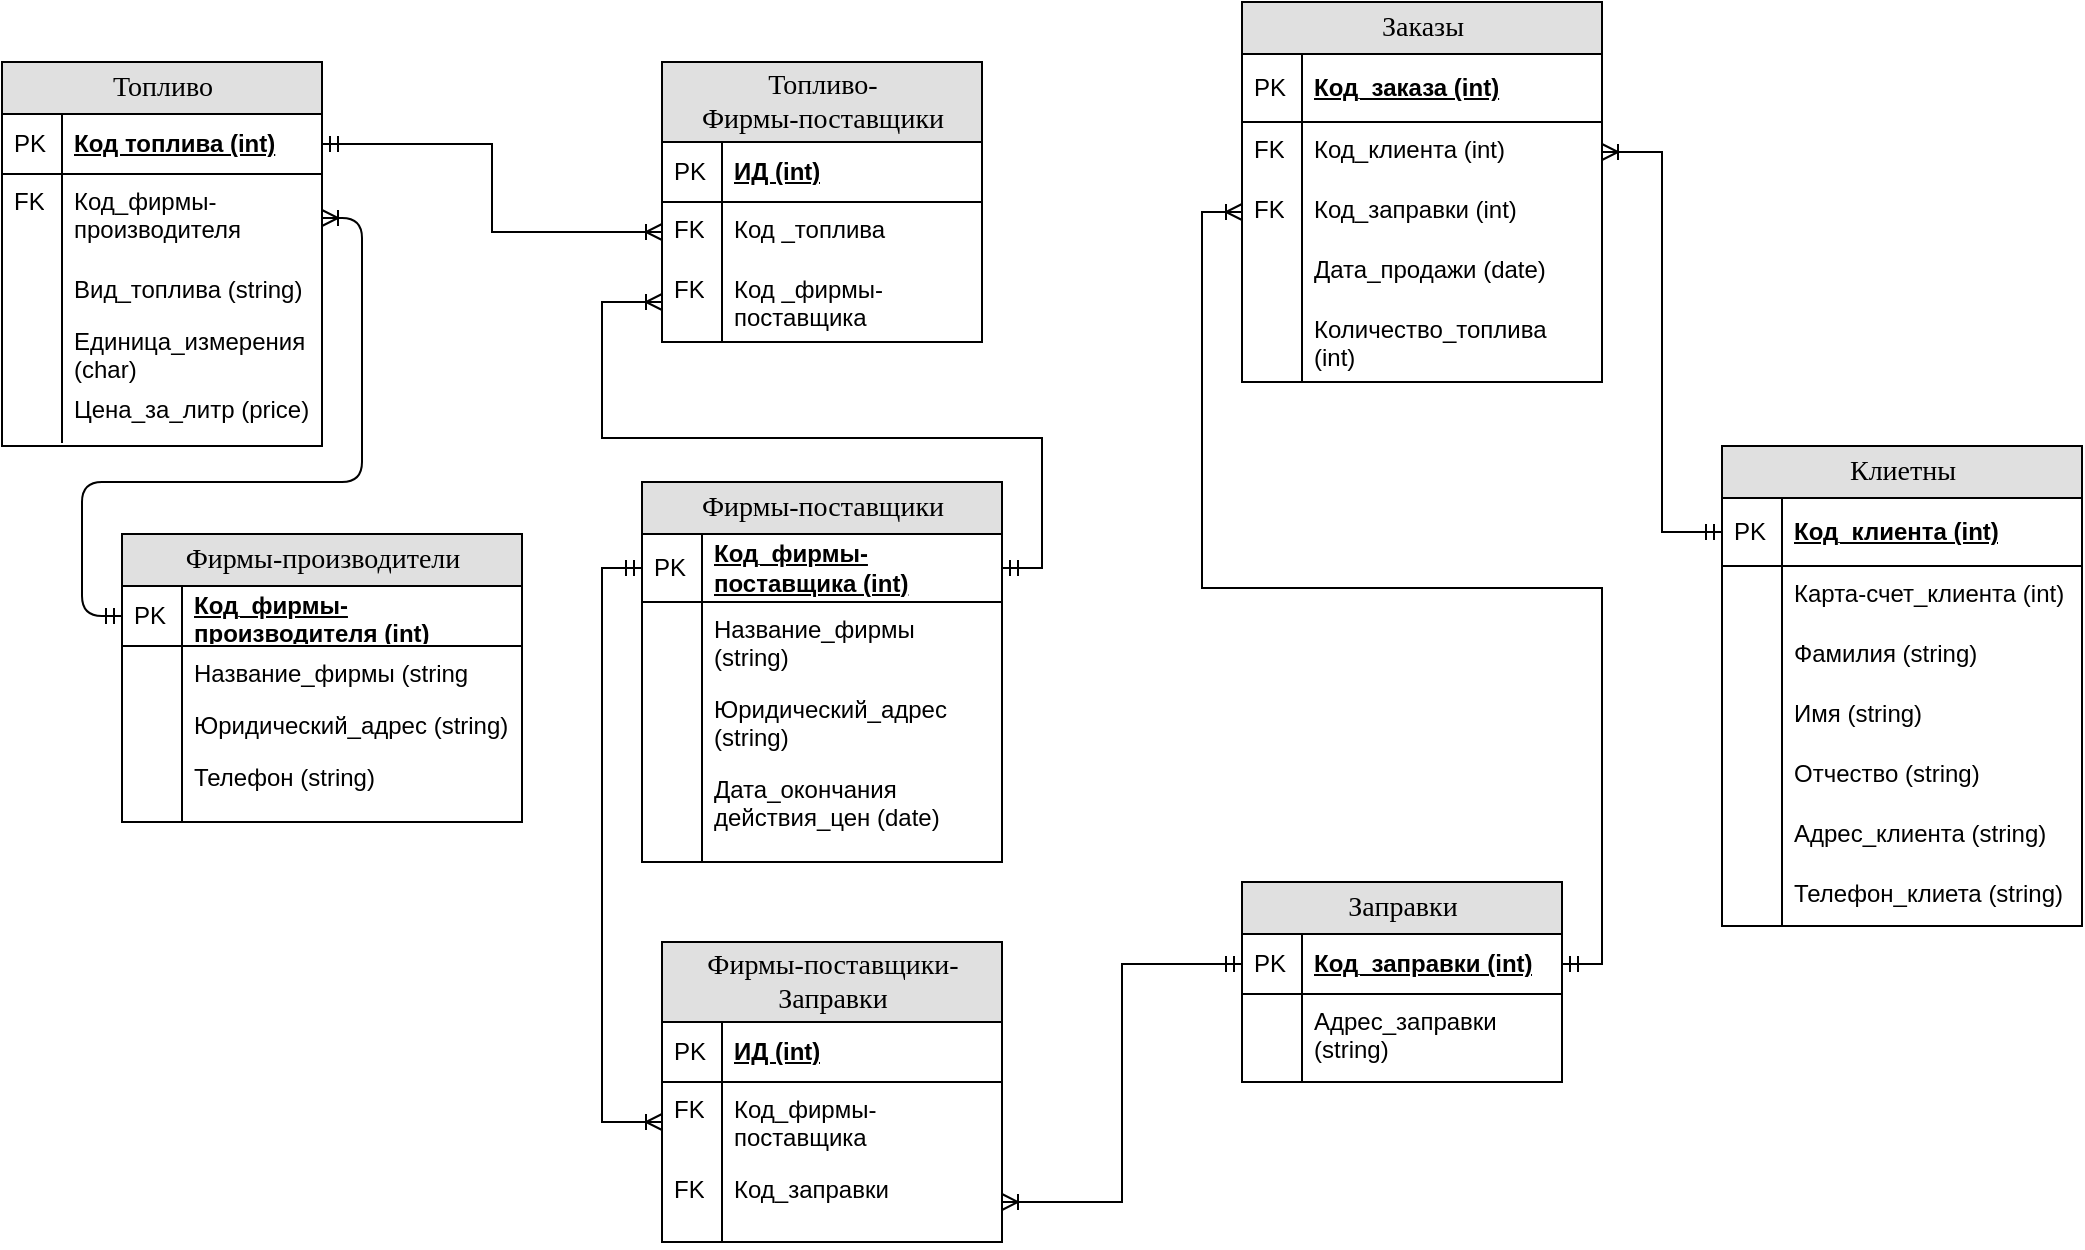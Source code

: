 <mxfile version="21.7.5" type="device">
  <diagram name="Page-1" id="e56a1550-8fbb-45ad-956c-1786394a9013">
    <mxGraphModel dx="2136" dy="614" grid="1" gridSize="10" guides="1" tooltips="1" connect="1" arrows="1" fold="1" page="1" pageScale="1" pageWidth="1100" pageHeight="850" background="none" math="0" shadow="0">
      <root>
        <mxCell id="0" />
        <mxCell id="1" parent="0" />
        <mxCell id="2e49270ec7c68f3f-8" value="Фирмы-производители" style="swimlane;html=1;fontStyle=0;childLayout=stackLayout;horizontal=1;startSize=26;fillColor=#e0e0e0;horizontalStack=0;resizeParent=1;resizeLast=0;collapsible=1;marginBottom=0;swimlaneFillColor=#ffffff;align=center;rounded=0;shadow=0;comic=0;labelBackgroundColor=none;strokeWidth=1;fontFamily=Verdana;fontSize=14;swimlaneLine=1;" parent="1" vertex="1">
          <mxGeometry x="40" y="416" width="200" height="144" as="geometry" />
        </mxCell>
        <mxCell id="2e49270ec7c68f3f-9" value="Код_фирмы-производителя (int)" style="shape=partialRectangle;top=0;left=0;right=0;bottom=1;html=1;align=left;verticalAlign=middle;fillColor=none;spacingLeft=34;spacingRight=4;whiteSpace=wrap;overflow=hidden;rotatable=0;points=[[0,0.5],[1,0.5]];portConstraint=eastwest;dropTarget=0;fontStyle=5;" parent="2e49270ec7c68f3f-8" vertex="1">
          <mxGeometry y="26" width="200" height="30" as="geometry" />
        </mxCell>
        <mxCell id="2e49270ec7c68f3f-10" value="PK" style="shape=partialRectangle;top=0;left=0;bottom=0;html=1;fillColor=none;align=left;verticalAlign=middle;spacingLeft=4;spacingRight=4;whiteSpace=wrap;overflow=hidden;rotatable=0;points=[];portConstraint=eastwest;part=1;" parent="2e49270ec7c68f3f-9" vertex="1" connectable="0">
          <mxGeometry width="30" height="30" as="geometry" />
        </mxCell>
        <mxCell id="2e49270ec7c68f3f-11" value="Название_фирмы (string" style="shape=partialRectangle;top=0;left=0;right=0;bottom=0;html=1;align=left;verticalAlign=top;fillColor=none;spacingLeft=34;spacingRight=4;whiteSpace=wrap;overflow=hidden;rotatable=0;points=[[0,0.5],[1,0.5]];portConstraint=eastwest;dropTarget=0;" parent="2e49270ec7c68f3f-8" vertex="1">
          <mxGeometry y="56" width="200" height="26" as="geometry" />
        </mxCell>
        <mxCell id="2e49270ec7c68f3f-12" value="" style="shape=partialRectangle;top=0;left=0;bottom=0;html=1;fillColor=none;align=left;verticalAlign=top;spacingLeft=4;spacingRight=4;whiteSpace=wrap;overflow=hidden;rotatable=0;points=[];portConstraint=eastwest;part=1;" parent="2e49270ec7c68f3f-11" vertex="1" connectable="0">
          <mxGeometry width="30" height="26" as="geometry" />
        </mxCell>
        <mxCell id="2e49270ec7c68f3f-13" value="Юридический_адрес (string)" style="shape=partialRectangle;top=0;left=0;right=0;bottom=0;html=1;align=left;verticalAlign=top;fillColor=none;spacingLeft=34;spacingRight=4;whiteSpace=wrap;overflow=hidden;rotatable=0;points=[[0,0.5],[1,0.5]];portConstraint=eastwest;dropTarget=0;" parent="2e49270ec7c68f3f-8" vertex="1">
          <mxGeometry y="82" width="200" height="26" as="geometry" />
        </mxCell>
        <mxCell id="2e49270ec7c68f3f-14" value="" style="shape=partialRectangle;top=0;left=0;bottom=0;html=1;fillColor=none;align=left;verticalAlign=top;spacingLeft=4;spacingRight=4;whiteSpace=wrap;overflow=hidden;rotatable=0;points=[];portConstraint=eastwest;part=1;" parent="2e49270ec7c68f3f-13" vertex="1" connectable="0">
          <mxGeometry width="30" height="26" as="geometry" />
        </mxCell>
        <mxCell id="2e49270ec7c68f3f-15" value="Телефон (string)" style="shape=partialRectangle;top=0;left=0;right=0;bottom=0;html=1;align=left;verticalAlign=top;fillColor=none;spacingLeft=34;spacingRight=4;whiteSpace=wrap;overflow=hidden;rotatable=0;points=[[0,0.5],[1,0.5]];portConstraint=eastwest;dropTarget=0;" parent="2e49270ec7c68f3f-8" vertex="1">
          <mxGeometry y="108" width="200" height="26" as="geometry" />
        </mxCell>
        <mxCell id="2e49270ec7c68f3f-16" value="" style="shape=partialRectangle;top=0;left=0;bottom=0;html=1;fillColor=none;align=left;verticalAlign=top;spacingLeft=4;spacingRight=4;whiteSpace=wrap;overflow=hidden;rotatable=0;points=[];portConstraint=eastwest;part=1;" parent="2e49270ec7c68f3f-15" vertex="1" connectable="0">
          <mxGeometry width="30" height="26" as="geometry" />
        </mxCell>
        <mxCell id="2e49270ec7c68f3f-17" value="" style="shape=partialRectangle;top=0;left=0;right=0;bottom=0;html=1;align=left;verticalAlign=top;fillColor=none;spacingLeft=34;spacingRight=4;whiteSpace=wrap;overflow=hidden;rotatable=0;points=[[0,0.5],[1,0.5]];portConstraint=eastwest;dropTarget=0;" parent="2e49270ec7c68f3f-8" vertex="1">
          <mxGeometry y="134" width="200" height="10" as="geometry" />
        </mxCell>
        <mxCell id="2e49270ec7c68f3f-18" value="" style="shape=partialRectangle;top=0;left=0;bottom=0;html=1;fillColor=none;align=left;verticalAlign=top;spacingLeft=4;spacingRight=4;whiteSpace=wrap;overflow=hidden;rotatable=0;points=[];portConstraint=eastwest;part=1;" parent="2e49270ec7c68f3f-17" vertex="1" connectable="0">
          <mxGeometry width="30" height="10" as="geometry" />
        </mxCell>
        <mxCell id="2e49270ec7c68f3f-30" value="Фирмы-поставщики" style="swimlane;html=1;fontStyle=0;childLayout=stackLayout;horizontal=1;startSize=26;fillColor=#e0e0e0;horizontalStack=0;resizeParent=1;resizeLast=0;collapsible=1;marginBottom=0;swimlaneFillColor=#ffffff;align=center;rounded=0;shadow=0;comic=0;labelBackgroundColor=none;strokeWidth=1;fontFamily=Verdana;fontSize=14" parent="1" vertex="1">
          <mxGeometry x="300" y="390" width="180" height="190" as="geometry" />
        </mxCell>
        <mxCell id="2e49270ec7c68f3f-31" value="Код_фирмы-поставщика (int)" style="shape=partialRectangle;top=0;left=0;right=0;bottom=1;html=1;align=left;verticalAlign=middle;fillColor=none;spacingLeft=34;spacingRight=4;whiteSpace=wrap;overflow=hidden;rotatable=0;points=[[0,0.5],[1,0.5]];portConstraint=eastwest;dropTarget=0;fontStyle=5;" parent="2e49270ec7c68f3f-30" vertex="1">
          <mxGeometry y="26" width="180" height="34" as="geometry" />
        </mxCell>
        <mxCell id="2e49270ec7c68f3f-32" value="PK" style="shape=partialRectangle;top=0;left=0;bottom=0;html=1;fillColor=none;align=left;verticalAlign=middle;spacingLeft=4;spacingRight=4;whiteSpace=wrap;overflow=hidden;rotatable=0;points=[];portConstraint=eastwest;part=1;" parent="2e49270ec7c68f3f-31" vertex="1" connectable="0">
          <mxGeometry width="30" height="34" as="geometry" />
        </mxCell>
        <mxCell id="2e49270ec7c68f3f-33" value="Название_фирмы (string)" style="shape=partialRectangle;top=0;left=0;right=0;bottom=0;html=1;align=left;verticalAlign=top;fillColor=none;spacingLeft=34;spacingRight=4;whiteSpace=wrap;overflow=hidden;rotatable=0;points=[[0,0.5],[1,0.5]];portConstraint=eastwest;dropTarget=0;" parent="2e49270ec7c68f3f-30" vertex="1">
          <mxGeometry y="60" width="180" height="40" as="geometry" />
        </mxCell>
        <mxCell id="2e49270ec7c68f3f-34" value="" style="shape=partialRectangle;top=0;left=0;bottom=0;html=1;fillColor=none;align=left;verticalAlign=top;spacingLeft=4;spacingRight=4;whiteSpace=wrap;overflow=hidden;rotatable=0;points=[];portConstraint=eastwest;part=1;" parent="2e49270ec7c68f3f-33" vertex="1" connectable="0">
          <mxGeometry width="30" height="40" as="geometry" />
        </mxCell>
        <mxCell id="2e49270ec7c68f3f-35" value="Юридический_адрес (string)" style="shape=partialRectangle;top=0;left=0;right=0;bottom=0;html=1;align=left;verticalAlign=top;fillColor=none;spacingLeft=34;spacingRight=4;whiteSpace=wrap;overflow=hidden;rotatable=0;points=[[0,0.5],[1,0.5]];portConstraint=eastwest;dropTarget=0;" parent="2e49270ec7c68f3f-30" vertex="1">
          <mxGeometry y="100" width="180" height="40" as="geometry" />
        </mxCell>
        <mxCell id="2e49270ec7c68f3f-36" value="" style="shape=partialRectangle;top=0;left=0;bottom=0;html=1;fillColor=none;align=left;verticalAlign=top;spacingLeft=4;spacingRight=4;whiteSpace=wrap;overflow=hidden;rotatable=0;points=[];portConstraint=eastwest;part=1;" parent="2e49270ec7c68f3f-35" vertex="1" connectable="0">
          <mxGeometry width="30" height="40" as="geometry" />
        </mxCell>
        <mxCell id="2e49270ec7c68f3f-37" value="Дата_окончания действия_цен (date)" style="shape=partialRectangle;top=0;left=0;right=0;bottom=0;html=1;align=left;verticalAlign=top;fillColor=none;spacingLeft=34;spacingRight=4;whiteSpace=wrap;overflow=hidden;rotatable=0;points=[[0,0.5],[1,0.5]];portConstraint=eastwest;dropTarget=0;" parent="2e49270ec7c68f3f-30" vertex="1">
          <mxGeometry y="140" width="180" height="40" as="geometry" />
        </mxCell>
        <mxCell id="2e49270ec7c68f3f-38" value="" style="shape=partialRectangle;top=0;left=0;bottom=0;html=1;fillColor=none;align=left;verticalAlign=top;spacingLeft=4;spacingRight=4;whiteSpace=wrap;overflow=hidden;rotatable=0;points=[];portConstraint=eastwest;part=1;" parent="2e49270ec7c68f3f-37" vertex="1" connectable="0">
          <mxGeometry width="30" height="40" as="geometry" />
        </mxCell>
        <mxCell id="2e49270ec7c68f3f-39" value="" style="shape=partialRectangle;top=0;left=0;right=0;bottom=0;html=1;align=left;verticalAlign=top;fillColor=none;spacingLeft=34;spacingRight=4;whiteSpace=wrap;overflow=hidden;rotatable=0;points=[[0,0.5],[1,0.5]];portConstraint=eastwest;dropTarget=0;" parent="2e49270ec7c68f3f-30" vertex="1">
          <mxGeometry y="180" width="180" height="10" as="geometry" />
        </mxCell>
        <mxCell id="2e49270ec7c68f3f-40" value="" style="shape=partialRectangle;top=0;left=0;bottom=0;html=1;fillColor=none;align=left;verticalAlign=top;spacingLeft=4;spacingRight=4;whiteSpace=wrap;overflow=hidden;rotatable=0;points=[];portConstraint=eastwest;part=1;" parent="2e49270ec7c68f3f-39" vertex="1" connectable="0">
          <mxGeometry width="30" height="10" as="geometry" />
        </mxCell>
        <mxCell id="2e49270ec7c68f3f-80" value="Топливо" style="swimlane;html=1;fontStyle=0;childLayout=stackLayout;horizontal=1;startSize=26;fillColor=#e0e0e0;horizontalStack=0;resizeParent=1;resizeLast=0;collapsible=1;marginBottom=0;swimlaneFillColor=#ffffff;align=center;rounded=0;shadow=0;comic=0;labelBackgroundColor=none;strokeWidth=1;fontFamily=Verdana;fontSize=14" parent="1" vertex="1">
          <mxGeometry x="-20" y="180" width="160" height="192" as="geometry" />
        </mxCell>
        <mxCell id="2e49270ec7c68f3f-81" value="Код топлива (int)" style="shape=partialRectangle;top=0;left=0;right=0;bottom=1;html=1;align=left;verticalAlign=middle;fillColor=none;spacingLeft=34;spacingRight=4;whiteSpace=wrap;overflow=hidden;rotatable=0;points=[[0,0.5],[1,0.5]];portConstraint=eastwest;dropTarget=0;fontStyle=5;" parent="2e49270ec7c68f3f-80" vertex="1">
          <mxGeometry y="26" width="160" height="30" as="geometry" />
        </mxCell>
        <mxCell id="2e49270ec7c68f3f-82" value="PK" style="shape=partialRectangle;top=0;left=0;bottom=0;html=1;fillColor=none;align=left;verticalAlign=middle;spacingLeft=4;spacingRight=4;whiteSpace=wrap;overflow=hidden;rotatable=0;points=[];portConstraint=eastwest;part=1;" parent="2e49270ec7c68f3f-81" vertex="1" connectable="0">
          <mxGeometry width="30" height="30" as="geometry" />
        </mxCell>
        <mxCell id="2e49270ec7c68f3f-83" value="Код_фирмы-производителя" style="shape=partialRectangle;top=0;left=0;right=0;bottom=0;html=1;align=left;verticalAlign=top;fillColor=none;spacingLeft=34;spacingRight=4;whiteSpace=wrap;overflow=hidden;rotatable=0;points=[[0,0.5],[1,0.5]];portConstraint=eastwest;dropTarget=0;" parent="2e49270ec7c68f3f-80" vertex="1">
          <mxGeometry y="56" width="160" height="44" as="geometry" />
        </mxCell>
        <mxCell id="2e49270ec7c68f3f-84" value="FK" style="shape=partialRectangle;top=0;left=0;bottom=0;html=1;fillColor=none;align=left;verticalAlign=top;spacingLeft=4;spacingRight=4;whiteSpace=wrap;overflow=hidden;rotatable=0;points=[];portConstraint=eastwest;part=1;" parent="2e49270ec7c68f3f-83" vertex="1" connectable="0">
          <mxGeometry width="30" height="44" as="geometry" />
        </mxCell>
        <mxCell id="2e49270ec7c68f3f-85" value="Вид_топлива (string)" style="shape=partialRectangle;top=0;left=0;right=0;bottom=0;html=1;align=left;verticalAlign=top;fillColor=none;spacingLeft=34;spacingRight=4;whiteSpace=wrap;overflow=hidden;rotatable=0;points=[[0,0.5],[1,0.5]];portConstraint=eastwest;dropTarget=0;" parent="2e49270ec7c68f3f-80" vertex="1">
          <mxGeometry y="100" width="160" height="26" as="geometry" />
        </mxCell>
        <mxCell id="2e49270ec7c68f3f-86" value="" style="shape=partialRectangle;top=0;left=0;bottom=0;html=1;fillColor=none;align=left;verticalAlign=top;spacingLeft=4;spacingRight=4;whiteSpace=wrap;overflow=hidden;rotatable=0;points=[];portConstraint=eastwest;part=1;" parent="2e49270ec7c68f3f-85" vertex="1" connectable="0">
          <mxGeometry width="30" height="26" as="geometry" />
        </mxCell>
        <mxCell id="2e49270ec7c68f3f-87" value="Единица_измерения (char)" style="shape=partialRectangle;top=0;left=0;right=0;bottom=0;html=1;align=left;verticalAlign=top;fillColor=none;spacingLeft=34;spacingRight=4;whiteSpace=wrap;overflow=hidden;rotatable=0;points=[[0,0.5],[1,0.5]];portConstraint=eastwest;dropTarget=0;" parent="2e49270ec7c68f3f-80" vertex="1">
          <mxGeometry y="126" width="160" height="34" as="geometry" />
        </mxCell>
        <mxCell id="2e49270ec7c68f3f-88" value="" style="shape=partialRectangle;top=0;left=0;bottom=0;html=1;fillColor=none;align=left;verticalAlign=top;spacingLeft=4;spacingRight=4;whiteSpace=wrap;overflow=hidden;rotatable=0;points=[];portConstraint=eastwest;part=1;" parent="2e49270ec7c68f3f-87" vertex="1" connectable="0">
          <mxGeometry width="30" height="34" as="geometry" />
        </mxCell>
        <mxCell id="2e49270ec7c68f3f-89" value="Цена_за_литр (price)" style="shape=partialRectangle;top=0;left=0;right=0;bottom=0;html=1;align=left;verticalAlign=top;fillColor=none;spacingLeft=34;spacingRight=4;whiteSpace=wrap;overflow=hidden;rotatable=0;points=[[0,0.5],[1,0.5]];portConstraint=eastwest;dropTarget=0;" parent="2e49270ec7c68f3f-80" vertex="1">
          <mxGeometry y="160" width="160" height="30" as="geometry" />
        </mxCell>
        <mxCell id="2e49270ec7c68f3f-90" value="" style="shape=partialRectangle;top=0;left=0;bottom=0;html=1;fillColor=none;align=left;verticalAlign=top;spacingLeft=4;spacingRight=4;whiteSpace=wrap;overflow=hidden;rotatable=0;points=[];portConstraint=eastwest;part=1;" parent="2e49270ec7c68f3f-89" vertex="1" connectable="0">
          <mxGeometry width="30" height="30" as="geometry" />
        </mxCell>
        <mxCell id="okWx6S628cVL_KSKvRNH-25" value="Заправки" style="swimlane;html=1;fontStyle=0;childLayout=stackLayout;horizontal=1;startSize=26;fillColor=#e0e0e0;horizontalStack=0;resizeParent=1;resizeLast=0;collapsible=1;marginBottom=0;swimlaneFillColor=#ffffff;align=center;rounded=0;shadow=0;comic=0;labelBackgroundColor=none;strokeWidth=1;fontFamily=Verdana;fontSize=14" parent="1" vertex="1">
          <mxGeometry x="600" y="590" width="160" height="100" as="geometry" />
        </mxCell>
        <mxCell id="okWx6S628cVL_KSKvRNH-26" value="Код_заправки (int)" style="shape=partialRectangle;top=0;left=0;right=0;bottom=1;html=1;align=left;verticalAlign=middle;fillColor=none;spacingLeft=34;spacingRight=4;whiteSpace=wrap;overflow=hidden;rotatable=0;points=[[0,0.5],[1,0.5]];portConstraint=eastwest;dropTarget=0;fontStyle=5;" parent="okWx6S628cVL_KSKvRNH-25" vertex="1">
          <mxGeometry y="26" width="160" height="30" as="geometry" />
        </mxCell>
        <mxCell id="okWx6S628cVL_KSKvRNH-27" value="PK" style="shape=partialRectangle;top=0;left=0;bottom=0;html=1;fillColor=none;align=left;verticalAlign=middle;spacingLeft=4;spacingRight=4;whiteSpace=wrap;overflow=hidden;rotatable=0;points=[];portConstraint=eastwest;part=1;" parent="okWx6S628cVL_KSKvRNH-26" vertex="1" connectable="0">
          <mxGeometry width="30" height="30" as="geometry" />
        </mxCell>
        <mxCell id="okWx6S628cVL_KSKvRNH-28" value="Адрес_заправки (string)" style="shape=partialRectangle;top=0;left=0;right=0;bottom=0;html=1;align=left;verticalAlign=top;fillColor=none;spacingLeft=34;spacingRight=4;whiteSpace=wrap;overflow=hidden;rotatable=0;points=[[0,0.5],[1,0.5]];portConstraint=eastwest;dropTarget=0;" parent="okWx6S628cVL_KSKvRNH-25" vertex="1">
          <mxGeometry y="56" width="160" height="44" as="geometry" />
        </mxCell>
        <mxCell id="okWx6S628cVL_KSKvRNH-29" value="" style="shape=partialRectangle;top=0;left=0;bottom=0;html=1;fillColor=none;align=left;verticalAlign=top;spacingLeft=4;spacingRight=4;whiteSpace=wrap;overflow=hidden;rotatable=0;points=[];portConstraint=eastwest;part=1;" parent="okWx6S628cVL_KSKvRNH-28" vertex="1" connectable="0">
          <mxGeometry width="30" height="44" as="geometry" />
        </mxCell>
        <mxCell id="okWx6S628cVL_KSKvRNH-46" style="edgeStyle=orthogonalEdgeStyle;rounded=1;orthogonalLoop=1;jettySize=auto;html=1;exitX=0;exitY=0.5;exitDx=0;exitDy=0;entryX=1;entryY=0.5;entryDx=0;entryDy=0;startArrow=ERmandOne;startFill=0;endArrow=ERoneToMany;endFill=0;" parent="1" source="2e49270ec7c68f3f-9" target="2e49270ec7c68f3f-83" edge="1">
          <mxGeometry relative="1" as="geometry">
            <Array as="points">
              <mxPoint x="20" y="457" />
              <mxPoint x="20" y="390" />
              <mxPoint x="160" y="390" />
              <mxPoint x="160" y="258" />
            </Array>
          </mxGeometry>
        </mxCell>
        <mxCell id="okWx6S628cVL_KSKvRNH-47" value="Заказы" style="swimlane;html=1;fontStyle=0;childLayout=stackLayout;horizontal=1;startSize=26;fillColor=#e0e0e0;horizontalStack=0;resizeParent=1;resizeLast=0;collapsible=1;marginBottom=0;swimlaneFillColor=#ffffff;align=center;rounded=0;shadow=0;comic=0;labelBackgroundColor=none;strokeWidth=1;fontFamily=Verdana;fontSize=14" parent="1" vertex="1">
          <mxGeometry x="600" y="150" width="180" height="190" as="geometry" />
        </mxCell>
        <mxCell id="okWx6S628cVL_KSKvRNH-48" value="Код_заказа (int)" style="shape=partialRectangle;top=0;left=0;right=0;bottom=1;html=1;align=left;verticalAlign=middle;fillColor=none;spacingLeft=34;spacingRight=4;whiteSpace=wrap;overflow=hidden;rotatable=0;points=[[0,0.5],[1,0.5]];portConstraint=eastwest;dropTarget=0;fontStyle=5;" parent="okWx6S628cVL_KSKvRNH-47" vertex="1">
          <mxGeometry y="26" width="180" height="34" as="geometry" />
        </mxCell>
        <mxCell id="okWx6S628cVL_KSKvRNH-49" value="PK" style="shape=partialRectangle;top=0;left=0;bottom=0;html=1;fillColor=none;align=left;verticalAlign=middle;spacingLeft=4;spacingRight=4;whiteSpace=wrap;overflow=hidden;rotatable=0;points=[];portConstraint=eastwest;part=1;" parent="okWx6S628cVL_KSKvRNH-48" vertex="1" connectable="0">
          <mxGeometry width="30" height="34" as="geometry" />
        </mxCell>
        <mxCell id="okWx6S628cVL_KSKvRNH-50" value="Код_клиента (int)" style="shape=partialRectangle;top=0;left=0;right=0;bottom=0;html=1;align=left;verticalAlign=top;fillColor=none;spacingLeft=34;spacingRight=4;whiteSpace=wrap;overflow=hidden;rotatable=0;points=[[0,0.5],[1,0.5]];portConstraint=eastwest;dropTarget=0;" parent="okWx6S628cVL_KSKvRNH-47" vertex="1">
          <mxGeometry y="60" width="180" height="30" as="geometry" />
        </mxCell>
        <mxCell id="okWx6S628cVL_KSKvRNH-51" value="FK" style="shape=partialRectangle;top=0;left=0;bottom=0;html=1;fillColor=none;align=left;verticalAlign=top;spacingLeft=4;spacingRight=4;whiteSpace=wrap;overflow=hidden;rotatable=0;points=[];portConstraint=eastwest;part=1;" parent="okWx6S628cVL_KSKvRNH-50" vertex="1" connectable="0">
          <mxGeometry width="30" height="30" as="geometry" />
        </mxCell>
        <mxCell id="okWx6S628cVL_KSKvRNH-52" value="Код_заправки (int)" style="shape=partialRectangle;top=0;left=0;right=0;bottom=0;html=1;align=left;verticalAlign=top;fillColor=none;spacingLeft=34;spacingRight=4;whiteSpace=wrap;overflow=hidden;rotatable=0;points=[[0,0.5],[1,0.5]];portConstraint=eastwest;dropTarget=0;" parent="okWx6S628cVL_KSKvRNH-47" vertex="1">
          <mxGeometry y="90" width="180" height="30" as="geometry" />
        </mxCell>
        <mxCell id="okWx6S628cVL_KSKvRNH-53" value="FK" style="shape=partialRectangle;top=0;left=0;bottom=0;html=1;fillColor=none;align=left;verticalAlign=top;spacingLeft=4;spacingRight=4;whiteSpace=wrap;overflow=hidden;rotatable=0;points=[];portConstraint=eastwest;part=1;" parent="okWx6S628cVL_KSKvRNH-52" vertex="1" connectable="0">
          <mxGeometry width="30" height="30" as="geometry" />
        </mxCell>
        <mxCell id="okWx6S628cVL_KSKvRNH-54" value="Дата_продажи (date)" style="shape=partialRectangle;top=0;left=0;right=0;bottom=0;html=1;align=left;verticalAlign=top;fillColor=none;spacingLeft=34;spacingRight=4;whiteSpace=wrap;overflow=hidden;rotatable=0;points=[[0,0.5],[1,0.5]];portConstraint=eastwest;dropTarget=0;" parent="okWx6S628cVL_KSKvRNH-47" vertex="1">
          <mxGeometry y="120" width="180" height="30" as="geometry" />
        </mxCell>
        <mxCell id="okWx6S628cVL_KSKvRNH-55" value="" style="shape=partialRectangle;top=0;left=0;bottom=0;html=1;fillColor=none;align=left;verticalAlign=top;spacingLeft=4;spacingRight=4;whiteSpace=wrap;overflow=hidden;rotatable=0;points=[];portConstraint=eastwest;part=1;" parent="okWx6S628cVL_KSKvRNH-54" vertex="1" connectable="0">
          <mxGeometry width="30" height="30" as="geometry" />
        </mxCell>
        <mxCell id="okWx6S628cVL_KSKvRNH-56" value="Количество_топлива (int)" style="shape=partialRectangle;top=0;left=0;right=0;bottom=0;html=1;align=left;verticalAlign=top;fillColor=none;spacingLeft=34;spacingRight=4;whiteSpace=wrap;overflow=hidden;rotatable=0;points=[[0,0.5],[1,0.5]];portConstraint=eastwest;dropTarget=0;" parent="okWx6S628cVL_KSKvRNH-47" vertex="1">
          <mxGeometry y="150" width="180" height="40" as="geometry" />
        </mxCell>
        <mxCell id="okWx6S628cVL_KSKvRNH-57" value="" style="shape=partialRectangle;top=0;left=0;bottom=0;html=1;fillColor=none;align=left;verticalAlign=top;spacingLeft=4;spacingRight=4;whiteSpace=wrap;overflow=hidden;rotatable=0;points=[];portConstraint=eastwest;part=1;" parent="okWx6S628cVL_KSKvRNH-56" vertex="1" connectable="0">
          <mxGeometry width="30" height="40" as="geometry" />
        </mxCell>
        <mxCell id="okWx6S628cVL_KSKvRNH-58" value="Клиетны" style="swimlane;html=1;fontStyle=0;childLayout=stackLayout;horizontal=1;startSize=26;fillColor=#e0e0e0;horizontalStack=0;resizeParent=1;resizeLast=0;collapsible=1;marginBottom=0;swimlaneFillColor=#ffffff;align=center;rounded=0;shadow=0;comic=0;labelBackgroundColor=none;strokeWidth=1;fontFamily=Verdana;fontSize=14" parent="1" vertex="1">
          <mxGeometry x="840" y="372" width="180" height="240" as="geometry" />
        </mxCell>
        <mxCell id="okWx6S628cVL_KSKvRNH-59" value="Код_клиента (int)" style="shape=partialRectangle;top=0;left=0;right=0;bottom=1;html=1;align=left;verticalAlign=middle;fillColor=none;spacingLeft=34;spacingRight=4;whiteSpace=wrap;overflow=hidden;rotatable=0;points=[[0,0.5],[1,0.5]];portConstraint=eastwest;dropTarget=0;fontStyle=5;" parent="okWx6S628cVL_KSKvRNH-58" vertex="1">
          <mxGeometry y="26" width="180" height="34" as="geometry" />
        </mxCell>
        <mxCell id="okWx6S628cVL_KSKvRNH-60" value="PK" style="shape=partialRectangle;top=0;left=0;bottom=0;html=1;fillColor=none;align=left;verticalAlign=middle;spacingLeft=4;spacingRight=4;whiteSpace=wrap;overflow=hidden;rotatable=0;points=[];portConstraint=eastwest;part=1;" parent="okWx6S628cVL_KSKvRNH-59" vertex="1" connectable="0">
          <mxGeometry width="30" height="34" as="geometry" />
        </mxCell>
        <mxCell id="okWx6S628cVL_KSKvRNH-61" value="Карта-счет_клиента (int)" style="shape=partialRectangle;top=0;left=0;right=0;bottom=0;html=1;align=left;verticalAlign=top;fillColor=none;spacingLeft=34;spacingRight=4;whiteSpace=wrap;overflow=hidden;rotatable=0;points=[[0,0.5],[1,0.5]];portConstraint=eastwest;dropTarget=0;" parent="okWx6S628cVL_KSKvRNH-58" vertex="1">
          <mxGeometry y="60" width="180" height="30" as="geometry" />
        </mxCell>
        <mxCell id="okWx6S628cVL_KSKvRNH-62" value="" style="shape=partialRectangle;top=0;left=0;bottom=0;html=1;fillColor=none;align=left;verticalAlign=top;spacingLeft=4;spacingRight=4;whiteSpace=wrap;overflow=hidden;rotatable=0;points=[];portConstraint=eastwest;part=1;" parent="okWx6S628cVL_KSKvRNH-61" vertex="1" connectable="0">
          <mxGeometry width="30" height="30" as="geometry" />
        </mxCell>
        <mxCell id="okWx6S628cVL_KSKvRNH-63" value="Фамилия (string)" style="shape=partialRectangle;top=0;left=0;right=0;bottom=0;html=1;align=left;verticalAlign=top;fillColor=none;spacingLeft=34;spacingRight=4;whiteSpace=wrap;overflow=hidden;rotatable=0;points=[[0,0.5],[1,0.5]];portConstraint=eastwest;dropTarget=0;" parent="okWx6S628cVL_KSKvRNH-58" vertex="1">
          <mxGeometry y="90" width="180" height="30" as="geometry" />
        </mxCell>
        <mxCell id="okWx6S628cVL_KSKvRNH-64" value="" style="shape=partialRectangle;top=0;left=0;bottom=0;html=1;fillColor=none;align=left;verticalAlign=top;spacingLeft=4;spacingRight=4;whiteSpace=wrap;overflow=hidden;rotatable=0;points=[];portConstraint=eastwest;part=1;" parent="okWx6S628cVL_KSKvRNH-63" vertex="1" connectable="0">
          <mxGeometry width="30" height="30" as="geometry" />
        </mxCell>
        <mxCell id="okWx6S628cVL_KSKvRNH-65" value="Имя (string)" style="shape=partialRectangle;top=0;left=0;right=0;bottom=0;html=1;align=left;verticalAlign=top;fillColor=none;spacingLeft=34;spacingRight=4;whiteSpace=wrap;overflow=hidden;rotatable=0;points=[[0,0.5],[1,0.5]];portConstraint=eastwest;dropTarget=0;" parent="okWx6S628cVL_KSKvRNH-58" vertex="1">
          <mxGeometry y="120" width="180" height="30" as="geometry" />
        </mxCell>
        <mxCell id="okWx6S628cVL_KSKvRNH-66" value="" style="shape=partialRectangle;top=0;left=0;bottom=0;html=1;fillColor=none;align=left;verticalAlign=top;spacingLeft=4;spacingRight=4;whiteSpace=wrap;overflow=hidden;rotatable=0;points=[];portConstraint=eastwest;part=1;" parent="okWx6S628cVL_KSKvRNH-65" vertex="1" connectable="0">
          <mxGeometry width="30" height="30" as="geometry" />
        </mxCell>
        <mxCell id="okWx6S628cVL_KSKvRNH-69" value="Отчество (string)" style="shape=partialRectangle;top=0;left=0;right=0;bottom=0;html=1;align=left;verticalAlign=top;fillColor=none;spacingLeft=34;spacingRight=4;whiteSpace=wrap;overflow=hidden;rotatable=0;points=[[0,0.5],[1,0.5]];portConstraint=eastwest;dropTarget=0;" parent="okWx6S628cVL_KSKvRNH-58" vertex="1">
          <mxGeometry y="150" width="180" height="30" as="geometry" />
        </mxCell>
        <mxCell id="okWx6S628cVL_KSKvRNH-70" value="" style="shape=partialRectangle;top=0;left=0;bottom=0;html=1;fillColor=none;align=left;verticalAlign=top;spacingLeft=4;spacingRight=4;whiteSpace=wrap;overflow=hidden;rotatable=0;points=[];portConstraint=eastwest;part=1;" parent="okWx6S628cVL_KSKvRNH-69" vertex="1" connectable="0">
          <mxGeometry width="30" height="30" as="geometry" />
        </mxCell>
        <mxCell id="okWx6S628cVL_KSKvRNH-71" value="Адрес_клиента (string)" style="shape=partialRectangle;top=0;left=0;right=0;bottom=0;html=1;align=left;verticalAlign=top;fillColor=none;spacingLeft=34;spacingRight=4;whiteSpace=wrap;overflow=hidden;rotatable=0;points=[[0,0.5],[1,0.5]];portConstraint=eastwest;dropTarget=0;" parent="okWx6S628cVL_KSKvRNH-58" vertex="1">
          <mxGeometry y="180" width="180" height="30" as="geometry" />
        </mxCell>
        <mxCell id="okWx6S628cVL_KSKvRNH-72" value="" style="shape=partialRectangle;top=0;left=0;bottom=0;html=1;fillColor=none;align=left;verticalAlign=top;spacingLeft=4;spacingRight=4;whiteSpace=wrap;overflow=hidden;rotatable=0;points=[];portConstraint=eastwest;part=1;" parent="okWx6S628cVL_KSKvRNH-71" vertex="1" connectable="0">
          <mxGeometry width="30" height="30" as="geometry" />
        </mxCell>
        <mxCell id="okWx6S628cVL_KSKvRNH-67" value="Телефон_клиета (string)" style="shape=partialRectangle;top=0;left=0;right=0;bottom=0;html=1;align=left;verticalAlign=top;fillColor=none;spacingLeft=34;spacingRight=4;whiteSpace=wrap;overflow=hidden;rotatable=0;points=[[0,0.5],[1,0.5]];portConstraint=eastwest;dropTarget=0;" parent="okWx6S628cVL_KSKvRNH-58" vertex="1">
          <mxGeometry y="210" width="180" height="30" as="geometry" />
        </mxCell>
        <mxCell id="okWx6S628cVL_KSKvRNH-68" value="" style="shape=partialRectangle;top=0;left=0;bottom=0;html=1;fillColor=none;align=left;verticalAlign=top;spacingLeft=4;spacingRight=4;whiteSpace=wrap;overflow=hidden;rotatable=0;points=[];portConstraint=eastwest;part=1;" parent="okWx6S628cVL_KSKvRNH-67" vertex="1" connectable="0">
          <mxGeometry width="30" height="30" as="geometry" />
        </mxCell>
        <mxCell id="oeOnD3nLjj3YmVrgg0J4-1" value="Топливо-&lt;br&gt;Фирмы-поставщики" style="swimlane;html=1;fontStyle=0;childLayout=stackLayout;horizontal=1;startSize=40;fillColor=#e0e0e0;horizontalStack=0;resizeParent=1;resizeLast=0;collapsible=1;marginBottom=0;swimlaneFillColor=#ffffff;align=center;rounded=0;shadow=0;comic=0;labelBackgroundColor=none;strokeWidth=1;fontFamily=Verdana;fontSize=14" vertex="1" parent="1">
          <mxGeometry x="310" y="180" width="160" height="140" as="geometry" />
        </mxCell>
        <mxCell id="oeOnD3nLjj3YmVrgg0J4-2" value="ИД (int)" style="shape=partialRectangle;top=0;left=0;right=0;bottom=1;html=1;align=left;verticalAlign=middle;fillColor=none;spacingLeft=34;spacingRight=4;whiteSpace=wrap;overflow=hidden;rotatable=0;points=[[0,0.5],[1,0.5]];portConstraint=eastwest;dropTarget=0;fontStyle=5;" vertex="1" parent="oeOnD3nLjj3YmVrgg0J4-1">
          <mxGeometry y="40" width="160" height="30" as="geometry" />
        </mxCell>
        <mxCell id="oeOnD3nLjj3YmVrgg0J4-3" value="PK" style="shape=partialRectangle;top=0;left=0;bottom=0;html=1;fillColor=none;align=left;verticalAlign=middle;spacingLeft=4;spacingRight=4;whiteSpace=wrap;overflow=hidden;rotatable=0;points=[];portConstraint=eastwest;part=1;" vertex="1" connectable="0" parent="oeOnD3nLjj3YmVrgg0J4-2">
          <mxGeometry width="30" height="30" as="geometry" />
        </mxCell>
        <mxCell id="oeOnD3nLjj3YmVrgg0J4-4" value="Код _топлива" style="shape=partialRectangle;top=0;left=0;right=0;bottom=0;html=1;align=left;verticalAlign=top;fillColor=none;spacingLeft=34;spacingRight=4;whiteSpace=wrap;overflow=hidden;rotatable=0;points=[[0,0.5],[1,0.5]];portConstraint=eastwest;dropTarget=0;" vertex="1" parent="oeOnD3nLjj3YmVrgg0J4-1">
          <mxGeometry y="70" width="160" height="30" as="geometry" />
        </mxCell>
        <mxCell id="oeOnD3nLjj3YmVrgg0J4-5" value="FK" style="shape=partialRectangle;top=0;left=0;bottom=0;html=1;fillColor=none;align=left;verticalAlign=top;spacingLeft=4;spacingRight=4;whiteSpace=wrap;overflow=hidden;rotatable=0;points=[];portConstraint=eastwest;part=1;" vertex="1" connectable="0" parent="oeOnD3nLjj3YmVrgg0J4-4">
          <mxGeometry width="30" height="30" as="geometry" />
        </mxCell>
        <mxCell id="oeOnD3nLjj3YmVrgg0J4-6" value="Код _фирмы-поставщика" style="shape=partialRectangle;top=0;left=0;right=0;bottom=0;html=1;align=left;verticalAlign=top;fillColor=none;spacingLeft=34;spacingRight=4;whiteSpace=wrap;overflow=hidden;rotatable=0;points=[[0,0.5],[1,0.5]];portConstraint=eastwest;dropTarget=0;" vertex="1" parent="oeOnD3nLjj3YmVrgg0J4-1">
          <mxGeometry y="100" width="160" height="40" as="geometry" />
        </mxCell>
        <mxCell id="oeOnD3nLjj3YmVrgg0J4-7" value="FK" style="shape=partialRectangle;top=0;left=0;bottom=0;html=1;fillColor=none;align=left;verticalAlign=top;spacingLeft=4;spacingRight=4;whiteSpace=wrap;overflow=hidden;rotatable=0;points=[];portConstraint=eastwest;part=1;" vertex="1" connectable="0" parent="oeOnD3nLjj3YmVrgg0J4-6">
          <mxGeometry width="30" height="40" as="geometry" />
        </mxCell>
        <mxCell id="oeOnD3nLjj3YmVrgg0J4-13" style="edgeStyle=orthogonalEdgeStyle;rounded=0;orthogonalLoop=1;jettySize=auto;html=1;exitX=1;exitY=0.5;exitDx=0;exitDy=0;entryX=0;entryY=0.5;entryDx=0;entryDy=0;startArrow=ERmandOne;startFill=0;endArrow=ERoneToMany;endFill=0;" edge="1" parent="1" source="2e49270ec7c68f3f-81" target="oeOnD3nLjj3YmVrgg0J4-4">
          <mxGeometry relative="1" as="geometry" />
        </mxCell>
        <mxCell id="oeOnD3nLjj3YmVrgg0J4-15" style="edgeStyle=orthogonalEdgeStyle;rounded=0;orthogonalLoop=1;jettySize=auto;html=1;exitX=1;exitY=0.5;exitDx=0;exitDy=0;entryX=0;entryY=0.5;entryDx=0;entryDy=0;startArrow=ERmandOne;startFill=0;endArrow=ERoneToMany;endFill=0;" edge="1" parent="1" source="2e49270ec7c68f3f-31" target="oeOnD3nLjj3YmVrgg0J4-6">
          <mxGeometry relative="1" as="geometry" />
        </mxCell>
        <mxCell id="oeOnD3nLjj3YmVrgg0J4-17" value="Фирмы-поставщики-&lt;br&gt;Заправки" style="swimlane;html=1;fontStyle=0;childLayout=stackLayout;horizontal=1;startSize=40;fillColor=#e0e0e0;horizontalStack=0;resizeParent=1;resizeLast=0;collapsible=1;marginBottom=0;swimlaneFillColor=#ffffff;align=center;rounded=0;shadow=0;comic=0;labelBackgroundColor=none;strokeWidth=1;fontFamily=Verdana;fontSize=14" vertex="1" parent="1">
          <mxGeometry x="310" y="620" width="170" height="150" as="geometry" />
        </mxCell>
        <mxCell id="oeOnD3nLjj3YmVrgg0J4-18" value="ИД (int)" style="shape=partialRectangle;top=0;left=0;right=0;bottom=1;html=1;align=left;verticalAlign=middle;fillColor=none;spacingLeft=34;spacingRight=4;whiteSpace=wrap;overflow=hidden;rotatable=0;points=[[0,0.5],[1,0.5]];portConstraint=eastwest;dropTarget=0;fontStyle=5;" vertex="1" parent="oeOnD3nLjj3YmVrgg0J4-17">
          <mxGeometry y="40" width="170" height="30" as="geometry" />
        </mxCell>
        <mxCell id="oeOnD3nLjj3YmVrgg0J4-19" value="PK" style="shape=partialRectangle;top=0;left=0;bottom=0;html=1;fillColor=none;align=left;verticalAlign=middle;spacingLeft=4;spacingRight=4;whiteSpace=wrap;overflow=hidden;rotatable=0;points=[];portConstraint=eastwest;part=1;" vertex="1" connectable="0" parent="oeOnD3nLjj3YmVrgg0J4-18">
          <mxGeometry width="30" height="30" as="geometry" />
        </mxCell>
        <mxCell id="oeOnD3nLjj3YmVrgg0J4-20" value="Код_фирмы-поставщика" style="shape=partialRectangle;top=0;left=0;right=0;bottom=0;html=1;align=left;verticalAlign=top;fillColor=none;spacingLeft=34;spacingRight=4;whiteSpace=wrap;overflow=hidden;rotatable=0;points=[[0,0.5],[1,0.5]];portConstraint=eastwest;dropTarget=0;" vertex="1" parent="oeOnD3nLjj3YmVrgg0J4-17">
          <mxGeometry y="70" width="170" height="40" as="geometry" />
        </mxCell>
        <mxCell id="oeOnD3nLjj3YmVrgg0J4-21" value="FK" style="shape=partialRectangle;top=0;left=0;bottom=0;html=1;fillColor=none;align=left;verticalAlign=top;spacingLeft=4;spacingRight=4;whiteSpace=wrap;overflow=hidden;rotatable=0;points=[];portConstraint=eastwest;part=1;" vertex="1" connectable="0" parent="oeOnD3nLjj3YmVrgg0J4-20">
          <mxGeometry width="30" height="40" as="geometry" />
        </mxCell>
        <mxCell id="oeOnD3nLjj3YmVrgg0J4-22" value="Код_заправки" style="shape=partialRectangle;top=0;left=0;right=0;bottom=0;html=1;align=left;verticalAlign=top;fillColor=none;spacingLeft=34;spacingRight=4;whiteSpace=wrap;overflow=hidden;rotatable=0;points=[[0,0.5],[1,0.5]];portConstraint=eastwest;dropTarget=0;" vertex="1" parent="oeOnD3nLjj3YmVrgg0J4-17">
          <mxGeometry y="110" width="170" height="40" as="geometry" />
        </mxCell>
        <mxCell id="oeOnD3nLjj3YmVrgg0J4-23" value="FK" style="shape=partialRectangle;top=0;left=0;bottom=0;html=1;fillColor=none;align=left;verticalAlign=top;spacingLeft=4;spacingRight=4;whiteSpace=wrap;overflow=hidden;rotatable=0;points=[];portConstraint=eastwest;part=1;" vertex="1" connectable="0" parent="oeOnD3nLjj3YmVrgg0J4-22">
          <mxGeometry width="30" height="40" as="geometry" />
        </mxCell>
        <mxCell id="oeOnD3nLjj3YmVrgg0J4-24" style="edgeStyle=orthogonalEdgeStyle;rounded=0;orthogonalLoop=1;jettySize=auto;html=1;exitX=0;exitY=0.5;exitDx=0;exitDy=0;entryX=0;entryY=0.5;entryDx=0;entryDy=0;startArrow=ERmandOne;startFill=0;endArrow=ERoneToMany;endFill=0;" edge="1" parent="1" source="2e49270ec7c68f3f-31" target="oeOnD3nLjj3YmVrgg0J4-20">
          <mxGeometry relative="1" as="geometry" />
        </mxCell>
        <mxCell id="oeOnD3nLjj3YmVrgg0J4-25" style="edgeStyle=orthogonalEdgeStyle;rounded=0;orthogonalLoop=1;jettySize=auto;html=1;exitX=0;exitY=0.5;exitDx=0;exitDy=0;entryX=1;entryY=0.5;entryDx=0;entryDy=0;startArrow=ERmandOne;startFill=0;endArrow=ERoneToMany;endFill=0;" edge="1" parent="1" source="okWx6S628cVL_KSKvRNH-26" target="oeOnD3nLjj3YmVrgg0J4-22">
          <mxGeometry relative="1" as="geometry" />
        </mxCell>
        <mxCell id="oeOnD3nLjj3YmVrgg0J4-26" style="edgeStyle=orthogonalEdgeStyle;rounded=0;orthogonalLoop=1;jettySize=auto;html=1;exitX=1;exitY=0.5;exitDx=0;exitDy=0;entryX=0;entryY=0.5;entryDx=0;entryDy=0;startArrow=ERmandOne;startFill=0;endArrow=ERoneToMany;endFill=0;" edge="1" parent="1" source="okWx6S628cVL_KSKvRNH-26" target="okWx6S628cVL_KSKvRNH-52">
          <mxGeometry relative="1" as="geometry" />
        </mxCell>
        <mxCell id="oeOnD3nLjj3YmVrgg0J4-27" style="edgeStyle=orthogonalEdgeStyle;rounded=0;orthogonalLoop=1;jettySize=auto;html=1;exitX=0;exitY=0.5;exitDx=0;exitDy=0;entryX=1;entryY=0.5;entryDx=0;entryDy=0;startArrow=ERmandOne;startFill=0;endArrow=ERoneToMany;endFill=0;" edge="1" parent="1" source="okWx6S628cVL_KSKvRNH-59" target="okWx6S628cVL_KSKvRNH-50">
          <mxGeometry relative="1" as="geometry" />
        </mxCell>
      </root>
    </mxGraphModel>
  </diagram>
</mxfile>
